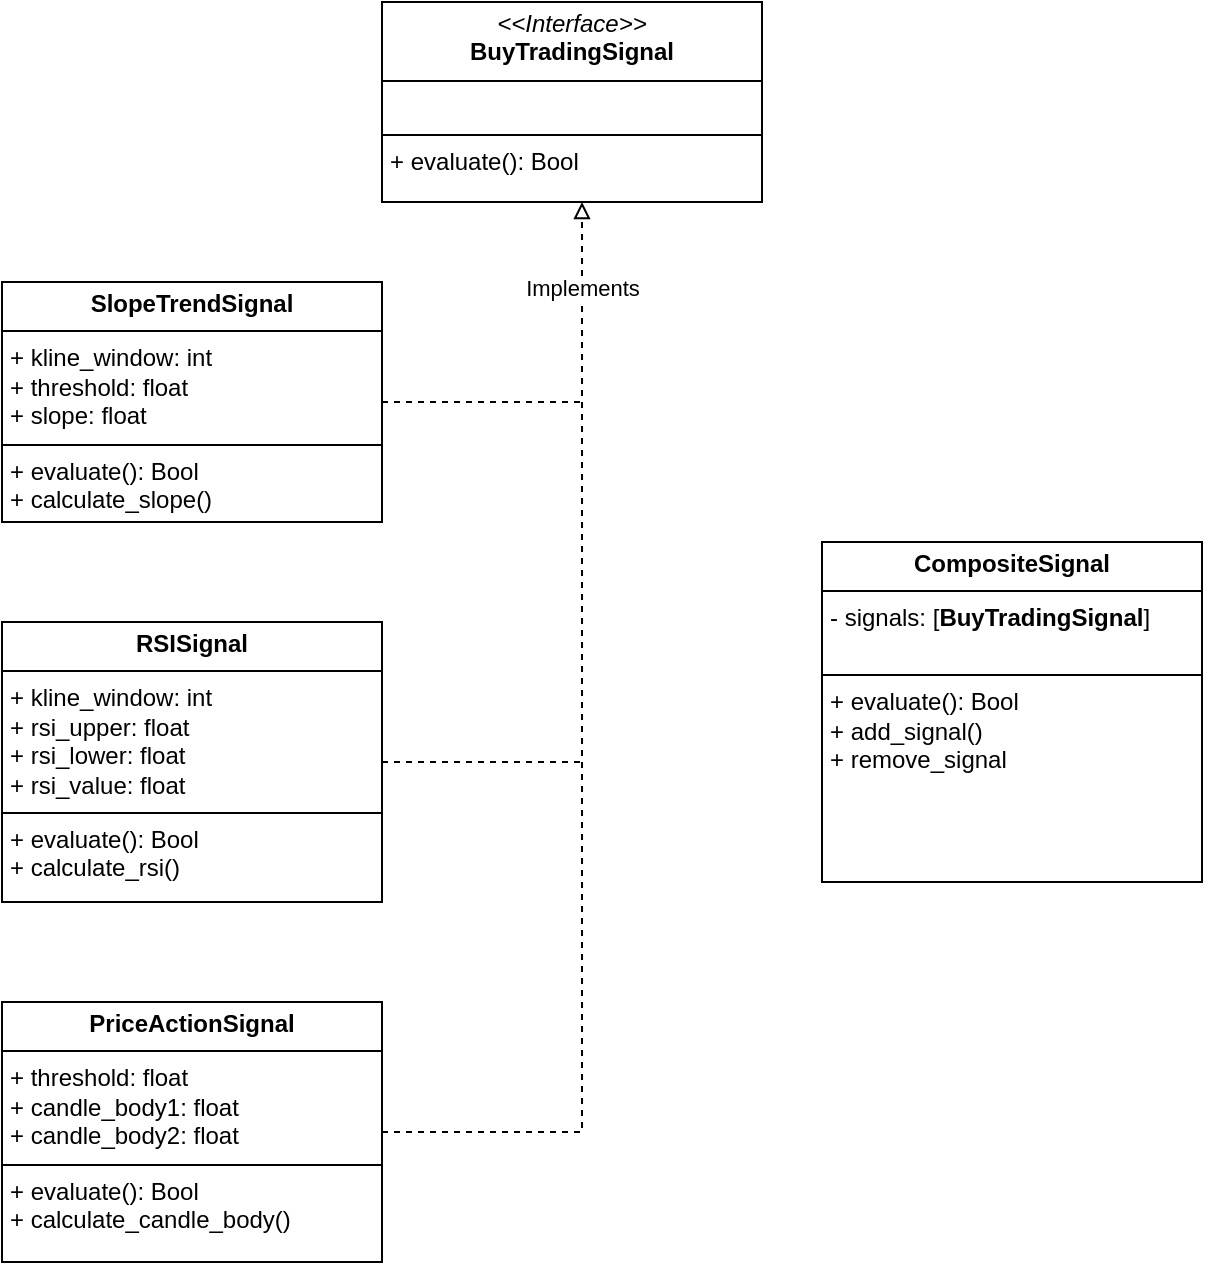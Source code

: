 <mxfile version="26.0.9">
  <diagram name="Page-1" id="u3RknCINzAnbIEShs-L4">
    <mxGraphModel dx="1430" dy="830" grid="1" gridSize="10" guides="1" tooltips="1" connect="1" arrows="1" fold="1" page="1" pageScale="1" pageWidth="850" pageHeight="1100" math="0" shadow="0">
      <root>
        <mxCell id="0" />
        <mxCell id="1" parent="0" />
        <mxCell id="mWguD0qoPTq3WeftpVqS-1" value="&lt;p style=&quot;margin:0px;margin-top:4px;text-align:center;&quot;&gt;&lt;i&gt;&amp;lt;&amp;lt;Interface&amp;gt;&amp;gt;&lt;/i&gt;&lt;br&gt;&lt;b&gt;BuyTradingSignal&lt;/b&gt;&lt;/p&gt;&lt;hr size=&quot;1&quot; style=&quot;border-style:solid;&quot;&gt;&lt;p style=&quot;margin:0px;margin-left:4px;&quot;&gt;&lt;br&gt;&lt;/p&gt;&lt;hr size=&quot;1&quot; style=&quot;border-style:solid;&quot;&gt;&lt;p style=&quot;margin:0px;margin-left:4px;&quot;&gt;+ evaluate(): Bool&lt;br&gt;&lt;br&gt;&lt;/p&gt;" style="verticalAlign=top;align=left;overflow=fill;html=1;whiteSpace=wrap;" vertex="1" parent="1">
          <mxGeometry x="280" y="200" width="190" height="100" as="geometry" />
        </mxCell>
        <mxCell id="mWguD0qoPTq3WeftpVqS-5" style="edgeStyle=orthogonalEdgeStyle;rounded=0;orthogonalLoop=1;jettySize=auto;html=1;dashed=1;endArrow=block;endFill=0;" edge="1" parent="1" source="mWguD0qoPTq3WeftpVqS-2" target="mWguD0qoPTq3WeftpVqS-1">
          <mxGeometry relative="1" as="geometry">
            <Array as="points">
              <mxPoint x="380" y="765" />
            </Array>
          </mxGeometry>
        </mxCell>
        <mxCell id="mWguD0qoPTq3WeftpVqS-8" value="Implements" style="edgeLabel;html=1;align=center;verticalAlign=middle;resizable=0;points=[];" vertex="1" connectable="0" parent="mWguD0qoPTq3WeftpVqS-5">
          <mxGeometry x="0.848" relative="1" as="geometry">
            <mxPoint as="offset" />
          </mxGeometry>
        </mxCell>
        <mxCell id="mWguD0qoPTq3WeftpVqS-2" value="&lt;p style=&quot;margin:0px;margin-top:4px;text-align:center;&quot;&gt;&lt;b&gt;PriceActionSignal&lt;/b&gt;&lt;/p&gt;&lt;hr size=&quot;1&quot; style=&quot;border-style:solid;&quot;&gt;&lt;p style=&quot;margin:0px;margin-left:4px;&quot;&gt;&lt;span style=&quot;background-color: transparent; color: light-dark(rgb(0, 0, 0), rgb(255, 255, 255));&quot;&gt;+ threshold: float&lt;/span&gt;&lt;br&gt;&lt;/p&gt;&lt;p style=&quot;margin:0px;margin-left:4px;&quot;&gt;+ candle_body1: float&lt;/p&gt;&lt;p style=&quot;margin:0px;margin-left:4px;&quot;&gt;+ candle_body2: float&lt;br&gt;&lt;/p&gt;&lt;hr size=&quot;1&quot; style=&quot;border-style:solid;&quot;&gt;&lt;p style=&quot;margin:0px;margin-left:4px;&quot;&gt;+ evaluate(): Bool&lt;/p&gt;&lt;p style=&quot;margin:0px;margin-left:4px;&quot;&gt;+ calculate_candle_body()&lt;br&gt;&lt;br&gt;&lt;/p&gt;" style="verticalAlign=top;align=left;overflow=fill;html=1;whiteSpace=wrap;" vertex="1" parent="1">
          <mxGeometry x="90" y="700" width="190" height="130" as="geometry" />
        </mxCell>
        <mxCell id="mWguD0qoPTq3WeftpVqS-7" style="edgeStyle=orthogonalEdgeStyle;rounded=0;orthogonalLoop=1;jettySize=auto;html=1;endArrow=none;startFill=0;dashed=1;" edge="1" parent="1" source="mWguD0qoPTq3WeftpVqS-3">
          <mxGeometry relative="1" as="geometry">
            <mxPoint x="380" y="400" as="targetPoint" />
          </mxGeometry>
        </mxCell>
        <mxCell id="mWguD0qoPTq3WeftpVqS-3" value="&lt;p style=&quot;margin:0px;margin-top:4px;text-align:center;&quot;&gt;&lt;b&gt;SlopeTrendSignal&lt;/b&gt;&lt;/p&gt;&lt;hr size=&quot;1&quot; style=&quot;border-style:solid;&quot;&gt;&lt;p style=&quot;margin:0px;margin-left:4px;&quot;&gt;+ kline_window: int&lt;/p&gt;&lt;p style=&quot;margin:0px;margin-left:4px;&quot;&gt;+ threshold: float&lt;/p&gt;&lt;p style=&quot;margin:0px;margin-left:4px;&quot;&gt;+ slope: float&lt;/p&gt;&lt;hr size=&quot;1&quot; style=&quot;border-style:solid;&quot;&gt;&lt;p style=&quot;margin:0px;margin-left:4px;&quot;&gt;+ evaluate(): Bool&lt;/p&gt;&lt;p style=&quot;margin:0px;margin-left:4px;&quot;&gt;+ calculate_slope()&lt;br&gt;&lt;br&gt;&lt;/p&gt;" style="verticalAlign=top;align=left;overflow=fill;html=1;whiteSpace=wrap;" vertex="1" parent="1">
          <mxGeometry x="90" y="340" width="190" height="120" as="geometry" />
        </mxCell>
        <mxCell id="mWguD0qoPTq3WeftpVqS-6" style="edgeStyle=orthogonalEdgeStyle;rounded=0;orthogonalLoop=1;jettySize=auto;html=1;exitX=1;exitY=0.5;exitDx=0;exitDy=0;endArrow=none;startFill=0;dashed=1;" edge="1" parent="1" source="mWguD0qoPTq3WeftpVqS-4">
          <mxGeometry relative="1" as="geometry">
            <mxPoint x="380" y="580" as="targetPoint" />
          </mxGeometry>
        </mxCell>
        <mxCell id="mWguD0qoPTq3WeftpVqS-4" value="&lt;p style=&quot;margin:0px;margin-top:4px;text-align:center;&quot;&gt;&lt;b&gt;RSISignal&lt;/b&gt;&lt;/p&gt;&lt;hr size=&quot;1&quot; style=&quot;border-style:solid;&quot;&gt;&lt;p style=&quot;margin:0px;margin-left:4px;&quot;&gt;+ kline_window: int&lt;/p&gt;&lt;p style=&quot;margin:0px;margin-left:4px;&quot;&gt;+ rsi_upper: float&lt;/p&gt;&lt;p style=&quot;margin:0px;margin-left:4px;&quot;&gt;+ rsi_lower: float&lt;/p&gt;&lt;p style=&quot;margin:0px;margin-left:4px;&quot;&gt;+ rsi_value: float&lt;/p&gt;&lt;hr size=&quot;1&quot; style=&quot;border-style:solid;&quot;&gt;&lt;p style=&quot;margin:0px;margin-left:4px;&quot;&gt;+ evaluate(): Bool&lt;br&gt;+ calculate_rsi()&lt;/p&gt;" style="verticalAlign=top;align=left;overflow=fill;html=1;whiteSpace=wrap;" vertex="1" parent="1">
          <mxGeometry x="90" y="510" width="190" height="140" as="geometry" />
        </mxCell>
        <mxCell id="mWguD0qoPTq3WeftpVqS-9" value="&lt;p style=&quot;margin:0px;margin-top:4px;text-align:center;&quot;&gt;&lt;b&gt;CompositeSignal&lt;/b&gt;&lt;/p&gt;&lt;hr size=&quot;1&quot; style=&quot;border-style:solid;&quot;&gt;&lt;p style=&quot;margin:0px;margin-left:4px;&quot;&gt;- signals: [&lt;b&gt;BuyTradingSignal&lt;/b&gt;]&lt;/p&gt;&lt;p style=&quot;margin:0px;margin-left:4px;&quot;&gt;&lt;br&gt;&lt;/p&gt;&lt;hr size=&quot;1&quot; style=&quot;border-style:solid;&quot;&gt;&lt;p style=&quot;margin:0px;margin-left:4px;&quot;&gt;+ evaluate(): Bool&lt;/p&gt;&lt;p style=&quot;margin:0px;margin-left:4px;&quot;&gt;+ add_signal()&lt;/p&gt;&lt;p style=&quot;margin:0px;margin-left:4px;&quot;&gt;+ remove_signal&lt;br&gt;&lt;br&gt;&lt;/p&gt;" style="verticalAlign=top;align=left;overflow=fill;html=1;whiteSpace=wrap;" vertex="1" parent="1">
          <mxGeometry x="500" y="470" width="190" height="170" as="geometry" />
        </mxCell>
      </root>
    </mxGraphModel>
  </diagram>
</mxfile>

